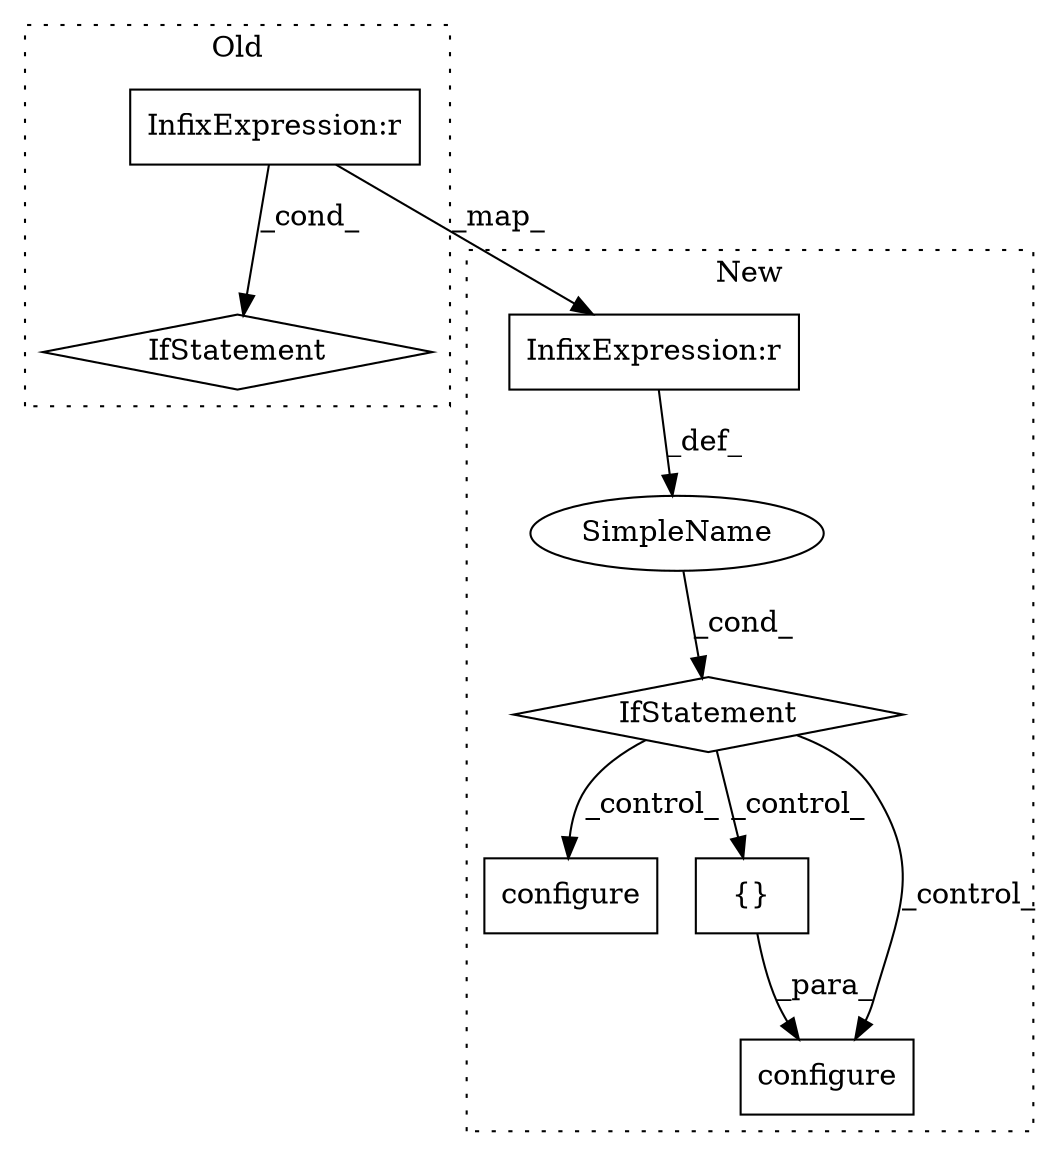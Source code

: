 digraph G {
subgraph cluster0 {
1 [label="IfStatement" a="25" s="1137,1150" l="4,2" shape="diamond"];
4 [label="InfixExpression:r" a="27" s="1145" l="4" shape="box"];
label = "Old";
style="dotted";
}
subgraph cluster1 {
2 [label="configure" a="32" s="1260" l="11" shape="box"];
3 [label="InfixExpression:r" a="27" s="1238" l="4" shape="box"];
5 [label="{}" a="4" s="1319" l="2" shape="box"];
6 [label="IfStatement" a="25" s="1230,1243" l="4,2" shape="diamond"];
7 [label="SimpleName" a="42" s="" l="" shape="ellipse"];
8 [label="configure" a="32" s="1300,1321" l="10,1" shape="box"];
label = "New";
style="dotted";
}
3 -> 7 [label="_def_"];
4 -> 3 [label="_map_"];
4 -> 1 [label="_cond_"];
5 -> 8 [label="_para_"];
6 -> 2 [label="_control_"];
6 -> 5 [label="_control_"];
6 -> 8 [label="_control_"];
7 -> 6 [label="_cond_"];
}